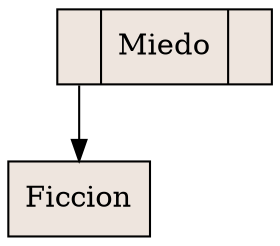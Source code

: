 digraph grafica{
rankdir=TB;
node [shape = record, style=filled, fillcolor=seashell2];
nodo1311053135 [ label ="<C0>|Miedo|<C1>"];
nodo118352462 [ label ="Ficcion"];
nodo1311053135:C0->nodo118352462
}
